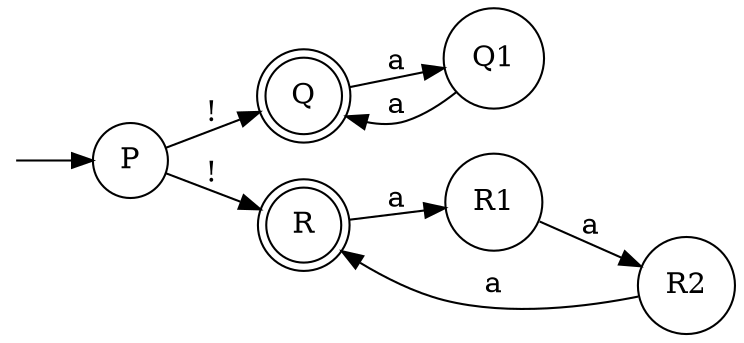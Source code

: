 digraph name {
	rankdir=LR;
    node [shape=point,color=white,fontcolor=white]; start;
    node [shape=circle,color=black, fontcolor=black]; P;
    node [shape=doublecircle, color=black, fontcolor=black];Q;
    node [shape=doublecircle, color=black, fontcolor=black];R;
    node [shape=circle,color=black, fontcolor=black]; Q1;
    node [shape=circle,color=black, fontcolor=black]; R1;
    node [shape=circle,color=black, fontcolor=black]; R2;
    start -> P;
    P -> Q [label="!"];
    P -> R [label="!"];
    Q -> Q1 [label="a"];
    Q1 -> Q [label="a"];
    R -> R1 [label="a"];
    R1 -> R2 [label="a"];
    R2 -> R [label="a"];
}